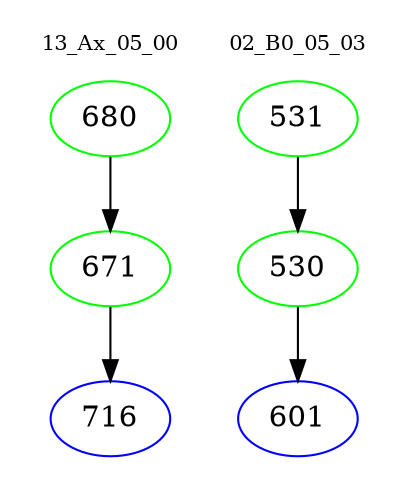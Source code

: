 digraph{
subgraph cluster_0 {
color = white
label = "13_Ax_05_00";
fontsize=10;
T0_680 [label="680", color="green"]
T0_680 -> T0_671 [color="black"]
T0_671 [label="671", color="green"]
T0_671 -> T0_716 [color="black"]
T0_716 [label="716", color="blue"]
}
subgraph cluster_1 {
color = white
label = "02_B0_05_03";
fontsize=10;
T1_531 [label="531", color="green"]
T1_531 -> T1_530 [color="black"]
T1_530 [label="530", color="green"]
T1_530 -> T1_601 [color="black"]
T1_601 [label="601", color="blue"]
}
}
